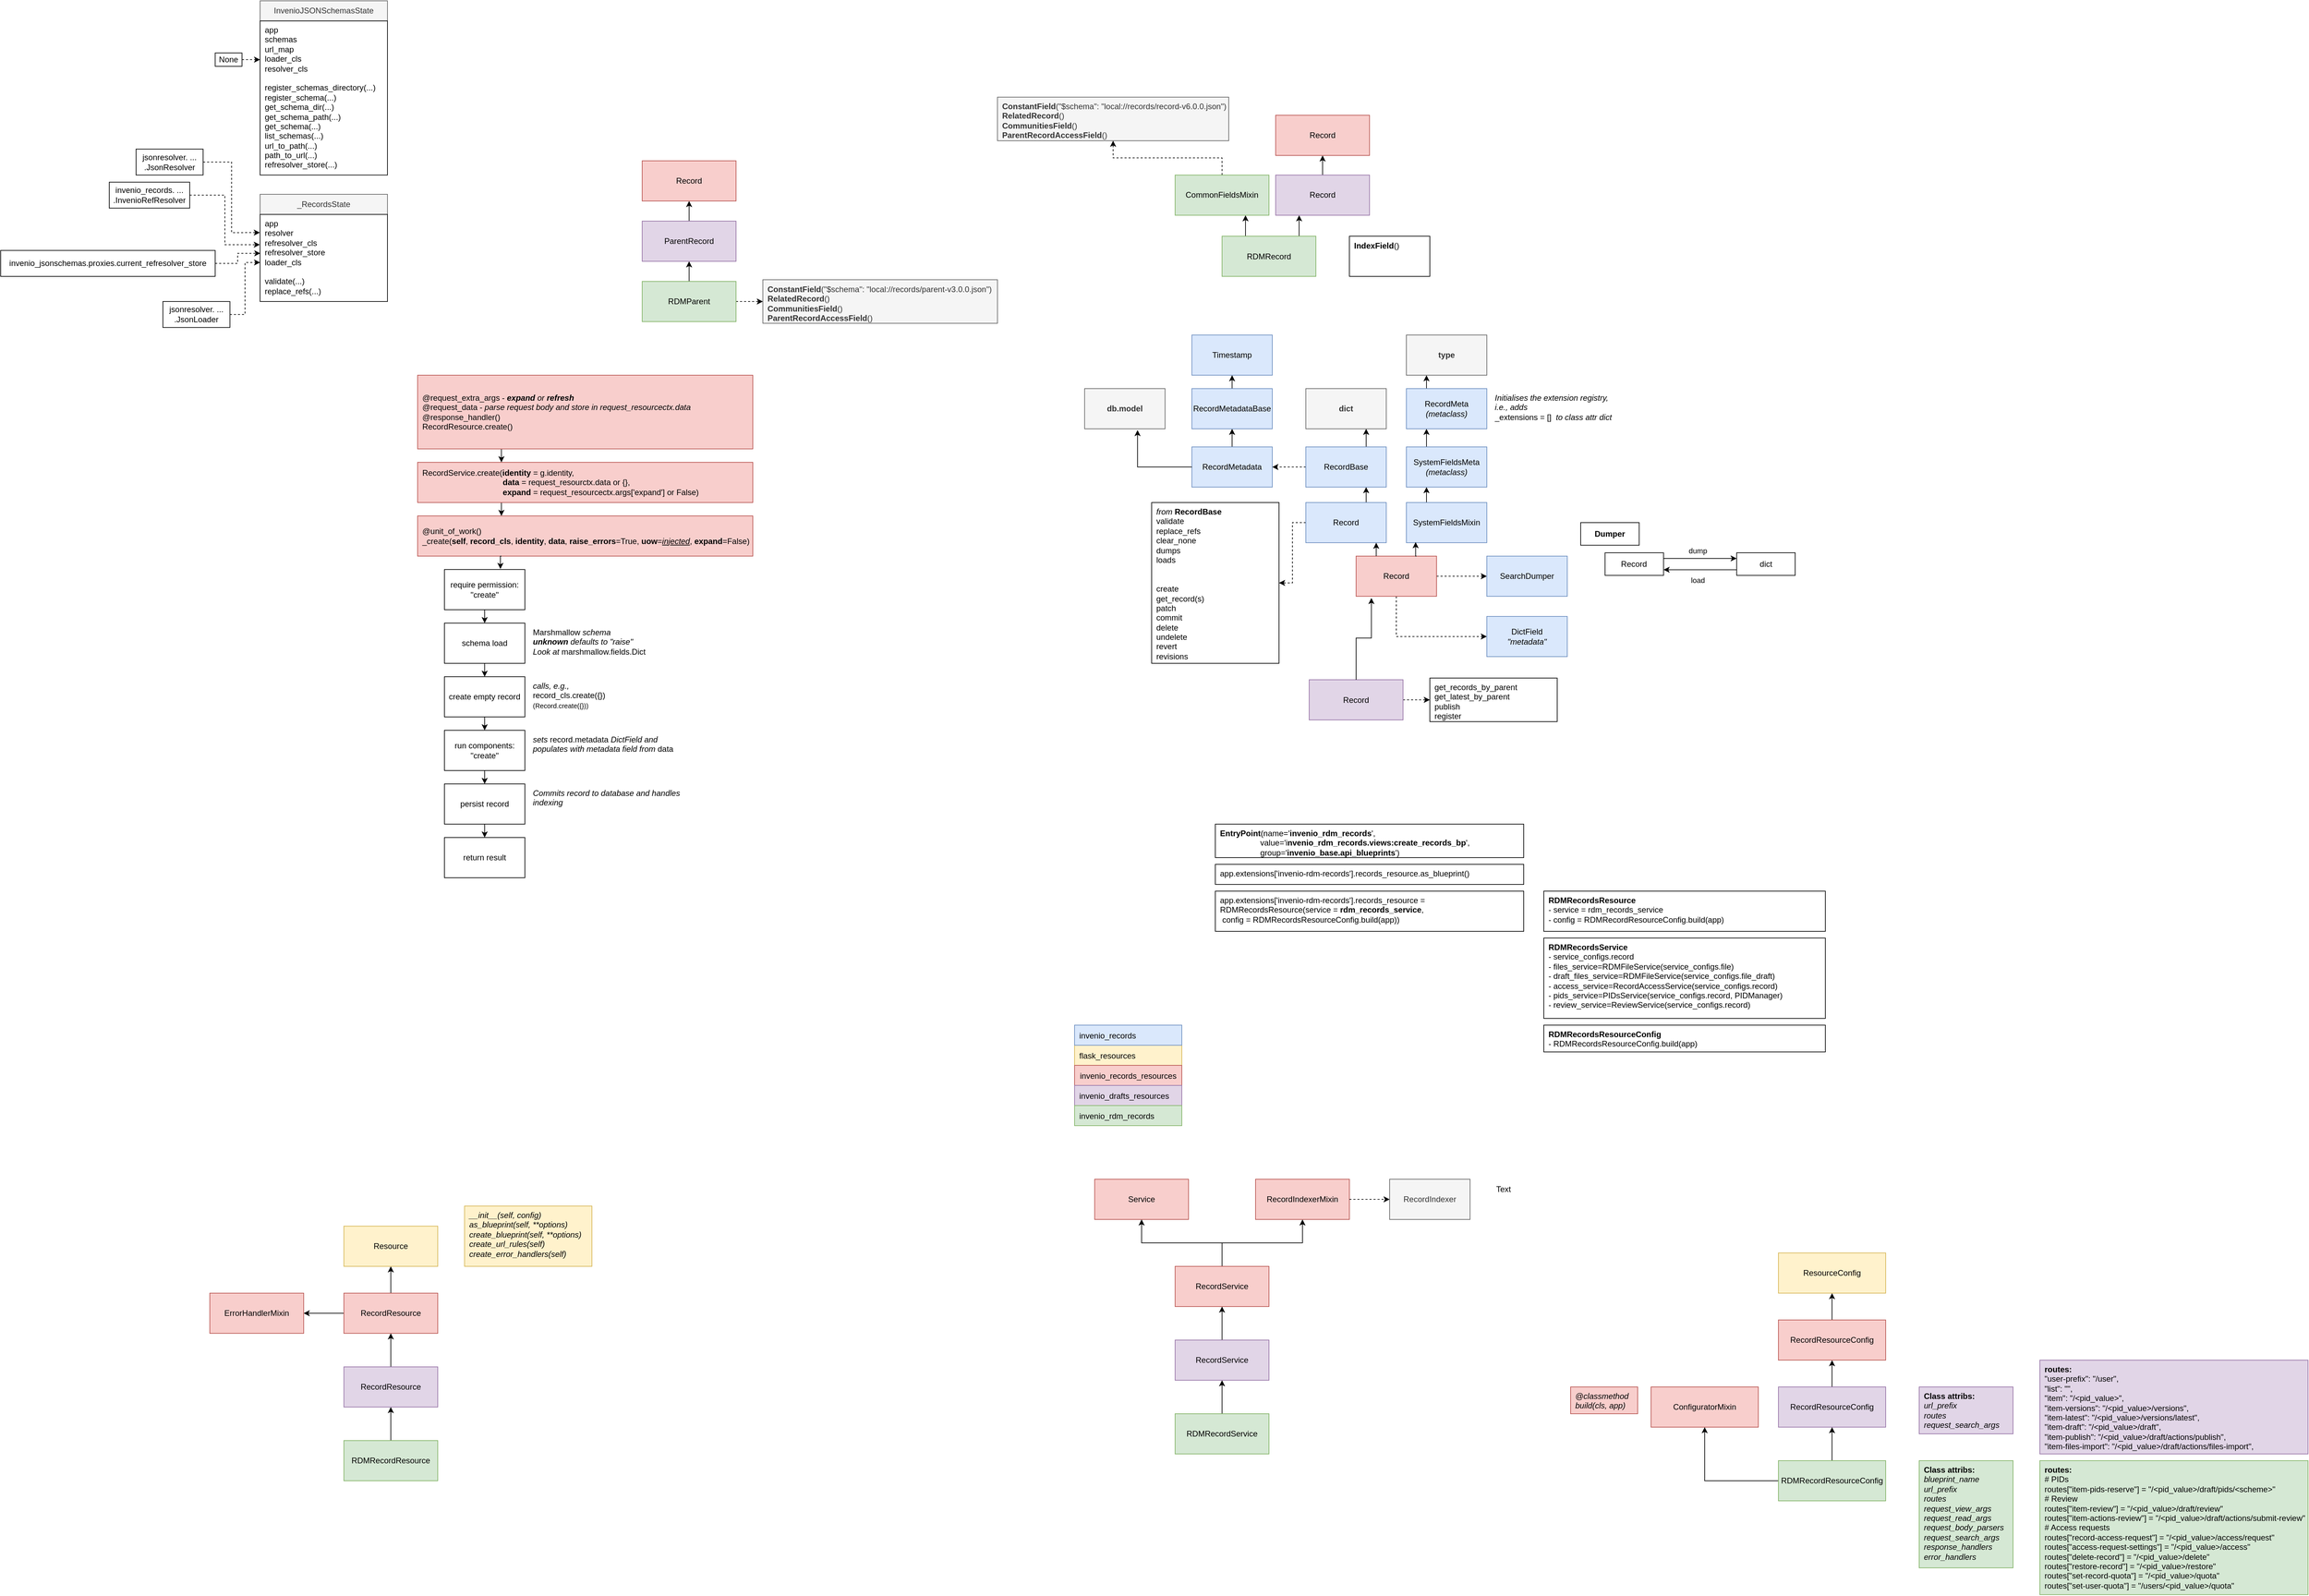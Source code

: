 <mxfile version="24.0.4" type="device">
  <diagram name="Page-1" id="ruBsqCXj2iFuVB-HsSPo">
    <mxGraphModel dx="2786" dy="1927" grid="1" gridSize="10" guides="1" tooltips="1" connect="1" arrows="1" fold="1" page="1" pageScale="1" pageWidth="1169" pageHeight="827" math="0" shadow="0">
      <root>
        <mxCell id="0" />
        <mxCell id="1" parent="0" />
        <mxCell id="KrSalvGbhymoyEG3qO1q-16" value="&lt;b&gt;EntryPoint&lt;/b&gt;(name=&#39;&lt;b&gt;invenio_rdm_records&lt;/b&gt;&#39;,&lt;div&gt;&amp;nbsp; &amp;nbsp; &amp;nbsp; &amp;nbsp; &amp;nbsp; &amp;nbsp; &amp;nbsp; &amp;nbsp; &amp;nbsp; value=&#39;i&lt;b&gt;nvenio_rdm_records.views:create_records_bp&lt;/b&gt;&#39;,&lt;/div&gt;&lt;div&gt;&amp;nbsp; &amp;nbsp; &amp;nbsp; &amp;nbsp; &amp;nbsp; &amp;nbsp; &amp;nbsp; &amp;nbsp; &amp;nbsp; group=&#39;&lt;b&gt;invenio_base.api_blueprints&lt;/b&gt;&#39;)&lt;/div&gt;" style="text;whiteSpace=wrap;html=1;strokeColor=default;spacingLeft=5;verticalAlign=top;" parent="1" vertex="1">
          <mxGeometry x="470" y="-260" width="460" height="50" as="geometry" />
        </mxCell>
        <mxCell id="KrSalvGbhymoyEG3qO1q-23" value="app.extensions[&#39;invenio-rdm-records&#39;].records_resource.as_blueprint()" style="rounded=0;whiteSpace=wrap;html=1;align=left;verticalAlign=top;spacingLeft=5;" parent="1" vertex="1">
          <mxGeometry x="470" y="-200" width="460" height="30" as="geometry" />
        </mxCell>
        <mxCell id="KrSalvGbhymoyEG3qO1q-24" value="app.extensions[&#39;invenio-rdm-records&#39;].records_resource =&lt;div&gt;RDMRecordsResource(service = &lt;b&gt;rdm_records_service&lt;/b&gt;,&lt;/div&gt;&lt;div&gt;&amp;nbsp;config =&amp;nbsp;&lt;span style=&quot;background-color: initial;&quot;&gt;RDMRecordsResourceConfig.build(app)&lt;/span&gt;&lt;span style=&quot;background-color: initial;&quot;&gt;)&lt;/span&gt;&lt;/div&gt;" style="rounded=0;whiteSpace=wrap;html=1;align=left;spacingLeft=5;verticalAlign=top;" parent="1" vertex="1">
          <mxGeometry x="470" y="-160" width="460" height="60" as="geometry" />
        </mxCell>
        <mxCell id="KrSalvGbhymoyEG3qO1q-42" value="" style="group" parent="1" vertex="1" connectable="0">
          <mxGeometry x="290" y="270" width="380" height="410" as="geometry" />
        </mxCell>
        <mxCell id="KrSalvGbhymoyEG3qO1q-32" style="edgeStyle=orthogonalEdgeStyle;rounded=0;orthogonalLoop=1;jettySize=auto;html=1;exitX=0.5;exitY=0;exitDx=0;exitDy=0;" parent="KrSalvGbhymoyEG3qO1q-42" source="KrSalvGbhymoyEG3qO1q-39" target="KrSalvGbhymoyEG3qO1q-38" edge="1">
          <mxGeometry relative="1" as="geometry" />
        </mxCell>
        <mxCell id="KrSalvGbhymoyEG3qO1q-33" style="edgeStyle=orthogonalEdgeStyle;rounded=0;orthogonalLoop=1;jettySize=auto;html=1;exitX=0.5;exitY=0;exitDx=0;exitDy=0;entryX=0.5;entryY=1;entryDx=0;entryDy=0;" parent="KrSalvGbhymoyEG3qO1q-42" source="KrSalvGbhymoyEG3qO1q-38" target="KrSalvGbhymoyEG3qO1q-37" edge="1">
          <mxGeometry relative="1" as="geometry" />
        </mxCell>
        <mxCell id="KrSalvGbhymoyEG3qO1q-35" value="Service" style="rounded=0;whiteSpace=wrap;html=1;fillColor=#f8cecc;strokeColor=#b85450;" parent="KrSalvGbhymoyEG3qO1q-42" vertex="1">
          <mxGeometry width="140" height="60" as="geometry" />
        </mxCell>
        <mxCell id="KrSalvGbhymoyEG3qO1q-40" style="edgeStyle=orthogonalEdgeStyle;rounded=0;orthogonalLoop=1;jettySize=auto;html=1;exitX=0.5;exitY=0;exitDx=0;exitDy=0;" parent="KrSalvGbhymoyEG3qO1q-42" source="KrSalvGbhymoyEG3qO1q-37" target="KrSalvGbhymoyEG3qO1q-35" edge="1">
          <mxGeometry relative="1" as="geometry" />
        </mxCell>
        <mxCell id="KrSalvGbhymoyEG3qO1q-41" style="edgeStyle=orthogonalEdgeStyle;rounded=0;orthogonalLoop=1;jettySize=auto;html=1;exitX=0.5;exitY=0;exitDx=0;exitDy=0;entryX=0.5;entryY=1;entryDx=0;entryDy=0;" parent="KrSalvGbhymoyEG3qO1q-42" source="KrSalvGbhymoyEG3qO1q-37" target="KrSalvGbhymoyEG3qO1q-31" edge="1">
          <mxGeometry relative="1" as="geometry" />
        </mxCell>
        <mxCell id="KrSalvGbhymoyEG3qO1q-37" value="RecordService" style="rounded=0;whiteSpace=wrap;html=1;fillColor=#f8cecc;strokeColor=#b85450;" parent="KrSalvGbhymoyEG3qO1q-42" vertex="1">
          <mxGeometry x="120" y="130" width="140" height="60" as="geometry" />
        </mxCell>
        <mxCell id="KrSalvGbhymoyEG3qO1q-38" value="RecordService" style="rounded=0;whiteSpace=wrap;html=1;fillColor=#e1d5e7;strokeColor=#9673a6;" parent="KrSalvGbhymoyEG3qO1q-42" vertex="1">
          <mxGeometry x="120" y="240" width="140" height="60" as="geometry" />
        </mxCell>
        <mxCell id="KrSalvGbhymoyEG3qO1q-39" value="RDMRecordService" style="rounded=0;whiteSpace=wrap;html=1;fillColor=#d5e8d4;strokeColor=#82b366;" parent="KrSalvGbhymoyEG3qO1q-42" vertex="1">
          <mxGeometry x="120" y="350" width="140" height="60" as="geometry" />
        </mxCell>
        <mxCell id="KrSalvGbhymoyEG3qO1q-31" value="RecordIndexerMixin" style="rounded=0;whiteSpace=wrap;html=1;fillColor=#f8cecc;strokeColor=#b85450;" parent="KrSalvGbhymoyEG3qO1q-42" vertex="1">
          <mxGeometry x="240" width="140" height="60" as="geometry" />
        </mxCell>
        <mxCell id="KrSalvGbhymoyEG3qO1q-43" value="&lt;b&gt;RDMRecordsService&lt;/b&gt;&lt;div&gt;&lt;div&gt;- service_configs.record&lt;/div&gt;&lt;div&gt;- files_service=RDMFileService(service_configs.file)&lt;/div&gt;&lt;div&gt;- draft_files_service=RDMFileService(service_configs.file_draft)&lt;/div&gt;&lt;div&gt;- access_service=RecordAccessService(service_configs.record)&lt;/div&gt;&lt;div&gt;- pids_service=PIDsService(service_configs.record, PIDManager)&lt;/div&gt;&lt;div&gt;- review_service=ReviewService(service_configs.record)&lt;/div&gt;&lt;/div&gt;" style="rounded=0;whiteSpace=wrap;html=1;align=left;spacingLeft=5;verticalAlign=top;" parent="1" vertex="1">
          <mxGeometry x="960" y="-90" width="420" height="120" as="geometry" />
        </mxCell>
        <mxCell id="KrSalvGbhymoyEG3qO1q-44" value="&lt;b&gt;RDMRecordsResource&lt;/b&gt;&lt;div&gt;&lt;div&gt;- service = rdm_records_service&lt;/div&gt;&lt;div&gt;- config =&amp;nbsp;RDMRecordResourceConfig.build(app)&lt;/div&gt;&lt;/div&gt;" style="rounded=0;whiteSpace=wrap;html=1;align=left;spacingLeft=5;verticalAlign=top;" parent="1" vertex="1">
          <mxGeometry x="960" y="-160" width="420" height="60" as="geometry" />
        </mxCell>
        <mxCell id="-jBN-93sKmxwoAs5CXMG-1" value="" style="group" parent="1" vertex="1" connectable="0">
          <mxGeometry x="-1030" y="340" width="340" height="380" as="geometry" />
        </mxCell>
        <mxCell id="KrSalvGbhymoyEG3qO1q-18" style="edgeStyle=orthogonalEdgeStyle;rounded=0;orthogonalLoop=1;jettySize=auto;html=1;exitX=0.5;exitY=0;exitDx=0;exitDy=0;" parent="-jBN-93sKmxwoAs5CXMG-1" source="KrSalvGbhymoyEG3qO1q-1" target="KrSalvGbhymoyEG3qO1q-3" edge="1">
          <mxGeometry relative="1" as="geometry" />
        </mxCell>
        <mxCell id="KrSalvGbhymoyEG3qO1q-19" style="edgeStyle=orthogonalEdgeStyle;rounded=0;orthogonalLoop=1;jettySize=auto;html=1;exitX=0.5;exitY=0;exitDx=0;exitDy=0;entryX=0.5;entryY=1;entryDx=0;entryDy=0;" parent="-jBN-93sKmxwoAs5CXMG-1" source="KrSalvGbhymoyEG3qO1q-3" target="KrSalvGbhymoyEG3qO1q-5" edge="1">
          <mxGeometry relative="1" as="geometry" />
        </mxCell>
        <mxCell id="KrSalvGbhymoyEG3qO1q-21" style="edgeStyle=orthogonalEdgeStyle;rounded=0;orthogonalLoop=1;jettySize=auto;html=1;exitX=0.5;exitY=0;exitDx=0;exitDy=0;entryX=0.5;entryY=1;entryDx=0;entryDy=0;" parent="-jBN-93sKmxwoAs5CXMG-1" source="KrSalvGbhymoyEG3qO1q-5" target="KrSalvGbhymoyEG3qO1q-7" edge="1">
          <mxGeometry relative="1" as="geometry" />
        </mxCell>
        <mxCell id="KrSalvGbhymoyEG3qO1q-7" value="Resource" style="rounded=0;whiteSpace=wrap;html=1;fillColor=#fff2cc;strokeColor=#d6b656;" parent="-jBN-93sKmxwoAs5CXMG-1" vertex="1">
          <mxGeometry x="200" width="140" height="60" as="geometry" />
        </mxCell>
        <mxCell id="KrSalvGbhymoyEG3qO1q-30" style="edgeStyle=orthogonalEdgeStyle;rounded=0;orthogonalLoop=1;jettySize=auto;html=1;exitX=0;exitY=0.5;exitDx=0;exitDy=0;entryX=1;entryY=0.5;entryDx=0;entryDy=0;" parent="-jBN-93sKmxwoAs5CXMG-1" source="KrSalvGbhymoyEG3qO1q-5" target="KrSalvGbhymoyEG3qO1q-8" edge="1">
          <mxGeometry relative="1" as="geometry" />
        </mxCell>
        <mxCell id="KrSalvGbhymoyEG3qO1q-5" value="RecordResource" style="rounded=0;whiteSpace=wrap;html=1;fillColor=#f8cecc;strokeColor=#b85450;" parent="-jBN-93sKmxwoAs5CXMG-1" vertex="1">
          <mxGeometry x="200" y="100" width="140" height="60" as="geometry" />
        </mxCell>
        <mxCell id="KrSalvGbhymoyEG3qO1q-3" value="RecordResource" style="rounded=0;whiteSpace=wrap;html=1;fillColor=#e1d5e7;strokeColor=#9673a6;" parent="-jBN-93sKmxwoAs5CXMG-1" vertex="1">
          <mxGeometry x="200" y="210" width="140" height="60" as="geometry" />
        </mxCell>
        <mxCell id="KrSalvGbhymoyEG3qO1q-1" value="RDMRecordResource" style="rounded=0;whiteSpace=wrap;html=1;fillColor=#d5e8d4;strokeColor=#82b366;" parent="-jBN-93sKmxwoAs5CXMG-1" vertex="1">
          <mxGeometry x="200" y="320" width="140" height="60" as="geometry" />
        </mxCell>
        <mxCell id="KrSalvGbhymoyEG3qO1q-8" value="ErrorHandlerMixin" style="rounded=0;whiteSpace=wrap;html=1;fillColor=#f8cecc;strokeColor=#b85450;" parent="-jBN-93sKmxwoAs5CXMG-1" vertex="1">
          <mxGeometry y="100" width="140" height="60" as="geometry" />
        </mxCell>
        <mxCell id="-jBN-93sKmxwoAs5CXMG-3" value="&lt;div&gt;__init__(self, config)&lt;/div&gt;as_blueprint(self, **options)&lt;div&gt;create_blueprint(self, **options)&lt;/div&gt;&lt;div&gt;create_url_rules(self)&lt;/div&gt;&lt;div&gt;create_error_handlers(self)&lt;/div&gt;&lt;div&gt;&lt;br&gt;&lt;/div&gt;" style="rounded=0;whiteSpace=wrap;html=1;align=left;verticalAlign=top;spacingLeft=5;fillColor=#fff2cc;strokeColor=#d6b656;fontStyle=2" parent="1" vertex="1">
          <mxGeometry x="-650" y="310" width="190" height="90" as="geometry" />
        </mxCell>
        <mxCell id="-jBN-93sKmxwoAs5CXMG-4" value="&lt;b&gt;RDMRecordsResourceConfig&lt;/b&gt;&lt;div&gt;-&amp;nbsp;&lt;span style=&quot;background-color: initial;&quot;&gt;RDMRecordsResourceConfig.build(app)&lt;/span&gt;&lt;/div&gt;" style="rounded=0;whiteSpace=wrap;html=1;align=left;spacingLeft=5;verticalAlign=top;" parent="1" vertex="1">
          <mxGeometry x="960" y="40" width="420" height="40" as="geometry" />
        </mxCell>
        <mxCell id="-jBN-93sKmxwoAs5CXMG-8" value="" style="group" parent="1" vertex="1" connectable="0">
          <mxGeometry x="990" y="384" width="480" height="366" as="geometry" />
        </mxCell>
        <mxCell id="KrSalvGbhymoyEG3qO1q-46" style="edgeStyle=orthogonalEdgeStyle;rounded=0;orthogonalLoop=1;jettySize=auto;html=1;exitX=0.5;exitY=0;exitDx=0;exitDy=0;" parent="-jBN-93sKmxwoAs5CXMG-8" source="KrSalvGbhymoyEG3qO1q-53" target="KrSalvGbhymoyEG3qO1q-52" edge="1">
          <mxGeometry relative="1" as="geometry" />
        </mxCell>
        <mxCell id="KrSalvGbhymoyEG3qO1q-47" style="edgeStyle=orthogonalEdgeStyle;rounded=0;orthogonalLoop=1;jettySize=auto;html=1;exitX=0.5;exitY=0;exitDx=0;exitDy=0;entryX=0.5;entryY=1;entryDx=0;entryDy=0;" parent="-jBN-93sKmxwoAs5CXMG-8" source="KrSalvGbhymoyEG3qO1q-52" target="KrSalvGbhymoyEG3qO1q-51" edge="1">
          <mxGeometry relative="1" as="geometry" />
        </mxCell>
        <mxCell id="KrSalvGbhymoyEG3qO1q-50" style="edgeStyle=orthogonalEdgeStyle;rounded=0;orthogonalLoop=1;jettySize=auto;html=1;exitX=0.5;exitY=0;exitDx=0;exitDy=0;entryX=0.5;entryY=1;entryDx=0;entryDy=0;" parent="-jBN-93sKmxwoAs5CXMG-8" source="KrSalvGbhymoyEG3qO1q-51" target="KrSalvGbhymoyEG3qO1q-54" edge="1">
          <mxGeometry relative="1" as="geometry" />
        </mxCell>
        <mxCell id="KrSalvGbhymoyEG3qO1q-51" value="RecordResourceConfig" style="rounded=0;whiteSpace=wrap;html=1;fillColor=#f8cecc;strokeColor=#b85450;container=0;" parent="-jBN-93sKmxwoAs5CXMG-8" vertex="1">
          <mxGeometry x="320" y="96" width="160" height="60" as="geometry" />
        </mxCell>
        <mxCell id="KrSalvGbhymoyEG3qO1q-52" value="RecordResourceConfig" style="rounded=0;whiteSpace=wrap;html=1;fillColor=#e1d5e7;strokeColor=#9673a6;container=0;" parent="-jBN-93sKmxwoAs5CXMG-8" vertex="1">
          <mxGeometry x="320" y="196" width="160" height="60" as="geometry" />
        </mxCell>
        <mxCell id="-jBN-93sKmxwoAs5CXMG-6" style="edgeStyle=orthogonalEdgeStyle;rounded=0;orthogonalLoop=1;jettySize=auto;html=1;exitX=0;exitY=0.5;exitDx=0;exitDy=0;entryX=0.5;entryY=1;entryDx=0;entryDy=0;" parent="-jBN-93sKmxwoAs5CXMG-8" source="KrSalvGbhymoyEG3qO1q-53" target="-jBN-93sKmxwoAs5CXMG-5" edge="1">
          <mxGeometry relative="1" as="geometry" />
        </mxCell>
        <mxCell id="KrSalvGbhymoyEG3qO1q-53" value="RDMRecordResourceConfig" style="rounded=0;whiteSpace=wrap;html=1;fillColor=#d5e8d4;strokeColor=#82b366;container=0;" parent="-jBN-93sKmxwoAs5CXMG-8" vertex="1">
          <mxGeometry x="320" y="306" width="160" height="60" as="geometry" />
        </mxCell>
        <mxCell id="KrSalvGbhymoyEG3qO1q-54" value="ResourceConfig" style="rounded=0;whiteSpace=wrap;html=1;fillColor=#fff2cc;strokeColor=#d6b656;container=0;" parent="-jBN-93sKmxwoAs5CXMG-8" vertex="1">
          <mxGeometry x="320" y="-4" width="160" height="60" as="geometry" />
        </mxCell>
        <mxCell id="-jBN-93sKmxwoAs5CXMG-5" value="ConfiguratorMixin" style="rounded=0;whiteSpace=wrap;html=1;fillColor=#f8cecc;strokeColor=#b85450;container=0;" parent="-jBN-93sKmxwoAs5CXMG-8" vertex="1">
          <mxGeometry x="130" y="196" width="160" height="60" as="geometry" />
        </mxCell>
        <mxCell id="-jBN-93sKmxwoAs5CXMG-7" value="&lt;i&gt;@classmethod&lt;/i&gt;&lt;div&gt;&lt;i&gt;build(cls, app)&lt;/i&gt;&lt;/div&gt;" style="rounded=0;whiteSpace=wrap;html=1;align=left;verticalAlign=top;spacingLeft=5;fillColor=#f8cecc;strokeColor=#b85450;" parent="-jBN-93sKmxwoAs5CXMG-8" vertex="1">
          <mxGeometry x="10" y="196" width="100" height="40" as="geometry" />
        </mxCell>
        <mxCell id="-jBN-93sKmxwoAs5CXMG-9" value="&lt;div&gt;&lt;b&gt;Class attribs:&lt;/b&gt;&lt;/div&gt;&lt;i&gt;blueprint_name&lt;/i&gt;&lt;div&gt;&lt;i&gt;url_prefix&lt;/i&gt;&lt;/div&gt;&lt;div&gt;&lt;i&gt;routes&lt;/i&gt;&lt;/div&gt;&lt;div&gt;&lt;i&gt;request_view_args&lt;/i&gt;&lt;/div&gt;&lt;div&gt;&lt;i&gt;request_read_args&lt;/i&gt;&lt;/div&gt;&lt;div&gt;&lt;i&gt;request_body_parsers&lt;/i&gt;&lt;/div&gt;&lt;div&gt;&lt;i&gt;request_search_args&lt;/i&gt;&lt;/div&gt;&lt;div&gt;&lt;i&gt;response_handlers&lt;/i&gt;&lt;/div&gt;&lt;div&gt;&lt;i&gt;error_handlers&lt;/i&gt;&lt;/div&gt;&lt;div&gt;&lt;br&gt;&lt;/div&gt;" style="rounded=0;whiteSpace=wrap;html=1;spacingLeft=5;align=left;verticalAlign=top;fillColor=#d5e8d4;strokeColor=#82b366;" parent="1" vertex="1">
          <mxGeometry x="1520" y="690" width="140" height="160" as="geometry" />
        </mxCell>
        <mxCell id="-jBN-93sKmxwoAs5CXMG-11" value="Class attribs:&lt;div&gt;&lt;span style=&quot;font-weight: normal;&quot;&gt;&lt;i&gt;url_prefix&lt;/i&gt;&lt;/span&gt;&lt;/div&gt;&lt;div&gt;&lt;span style=&quot;font-weight: normal;&quot;&gt;&lt;i&gt;routes&lt;/i&gt;&lt;/span&gt;&lt;/div&gt;&lt;div&gt;&lt;span style=&quot;font-weight: normal;&quot;&gt;&lt;i&gt;request_search_args&lt;/i&gt;&lt;/span&gt;&lt;/div&gt;&lt;div&gt;&lt;span style=&quot;font-weight: normal;&quot;&gt;&lt;i&gt;&lt;br&gt;&lt;/i&gt;&lt;/span&gt;&lt;/div&gt;" style="rounded=0;whiteSpace=wrap;html=1;fillColor=#e1d5e7;strokeColor=#9673a6;fontStyle=1;align=left;verticalAlign=top;spacingLeft=5;" parent="1" vertex="1">
          <mxGeometry x="1520" y="580" width="140" height="70" as="geometry" />
        </mxCell>
        <mxCell id="-jBN-93sKmxwoAs5CXMG-17" value="&lt;b&gt;routes:&lt;/b&gt;&lt;div&gt;&lt;div style=&quot;&quot;&gt;# PIDs&lt;/div&gt;&lt;div style=&quot;&quot;&gt;routes[&quot;item-pids-reserve&quot;] = &quot;/&amp;lt;pid_value&amp;gt;/draft/pids/&amp;lt;scheme&amp;gt;&quot;&lt;/div&gt;&lt;div style=&quot;&quot;&gt;# Review&lt;/div&gt;&lt;div style=&quot;&quot;&gt;routes[&quot;item-review&quot;] = &quot;/&amp;lt;pid_value&amp;gt;/draft/review&quot;&lt;/div&gt;&lt;div style=&quot;&quot;&gt;routes[&quot;item-actions-review&quot;] = &quot;/&amp;lt;pid_value&amp;gt;/draft/actions/submit-review&quot;&lt;/div&gt;&lt;div style=&quot;&quot;&gt;# Access requests&lt;/div&gt;&lt;div style=&quot;&quot;&gt;routes[&quot;record-access-request&quot;] = &quot;/&amp;lt;pid_value&amp;gt;/access/request&quot;&lt;/div&gt;&lt;div style=&quot;&quot;&gt;routes[&quot;access-request-settings&quot;] = &quot;/&amp;lt;pid_value&amp;gt;/access&quot;&lt;/div&gt;&lt;div style=&quot;&quot;&gt;routes[&quot;delete-record&quot;] = &quot;/&amp;lt;pid_value&amp;gt;/delete&quot;&lt;/div&gt;&lt;div style=&quot;&quot;&gt;routes[&quot;restore-record&quot;] = &quot;/&amp;lt;pid_value&amp;gt;/restore&quot;&lt;/div&gt;&lt;div style=&quot;&quot;&gt;routes[&quot;set-record-quota&quot;] = &quot;/&amp;lt;pid_value&amp;gt;/quota&quot;&lt;/div&gt;&lt;div style=&quot;&quot;&gt;routes[&quot;set-user-quota&quot;] = &quot;/users/&amp;lt;pid_value&amp;gt;/quota&quot;&lt;/div&gt;&lt;/div&gt;" style="rounded=0;whiteSpace=wrap;html=1;spacingLeft=5;align=left;verticalAlign=top;fillColor=#d5e8d4;strokeColor=#82b366;" parent="1" vertex="1">
          <mxGeometry x="1700" y="690" width="400" height="200" as="geometry" />
        </mxCell>
        <mxCell id="-jBN-93sKmxwoAs5CXMG-18" value="&lt;b&gt;routes:&lt;/b&gt;&lt;div&gt;&lt;div style=&quot;&quot;&gt;&lt;div&gt;&quot;user-prefix&quot;: &quot;/user&quot;,&lt;/div&gt;&lt;div&gt;&quot;list&quot;: &quot;&quot;,&lt;/div&gt;&lt;div&gt;&quot;item&quot;: &quot;/&amp;lt;pid_value&amp;gt;&quot;,&lt;/div&gt;&lt;div&gt;&quot;item-versions&quot;: &quot;/&amp;lt;pid_value&amp;gt;/versions&quot;,&lt;/div&gt;&lt;div&gt;&quot;item-latest&quot;: &quot;/&amp;lt;pid_value&amp;gt;/versions/latest&quot;,&lt;/div&gt;&lt;div&gt;&quot;item-draft&quot;: &quot;/&amp;lt;pid_value&amp;gt;/draft&quot;,&lt;/div&gt;&lt;div&gt;&quot;item-publish&quot;: &quot;/&amp;lt;pid_value&amp;gt;/draft/actions/publish&quot;,&lt;/div&gt;&lt;div&gt;&quot;item-files-import&quot;: &quot;/&amp;lt;pid_value&amp;gt;/draft/actions/files-import&quot;,&lt;/div&gt;&lt;/div&gt;&lt;/div&gt;" style="rounded=0;whiteSpace=wrap;html=1;spacingLeft=5;align=left;verticalAlign=top;fillColor=#e1d5e7;strokeColor=#9673a6;" parent="1" vertex="1">
          <mxGeometry x="1700" y="540" width="400" height="140" as="geometry" />
        </mxCell>
        <mxCell id="a9jqt1UH-s4TnoD5bsMO-1" value="&lt;div&gt;@unit_of_work()&lt;/div&gt;_create(&lt;b&gt;self&lt;/b&gt;, &lt;b&gt;record_cls&lt;/b&gt;, &lt;b&gt;identity&lt;/b&gt;, &lt;b&gt;data&lt;/b&gt;, &lt;b&gt;raise_errors&lt;/b&gt;=True, &lt;b&gt;uow&lt;/b&gt;=&lt;i&gt;&lt;u&gt;injected&lt;/u&gt;&lt;/i&gt;, &lt;b&gt;expand&lt;/b&gt;=False)" style="rounded=0;whiteSpace=wrap;html=1;align=left;spacingLeft=5;fillColor=#f8cecc;strokeColor=#b85450;" parent="1" vertex="1">
          <mxGeometry x="-720" y="-720" width="500" height="60" as="geometry" />
        </mxCell>
        <mxCell id="a9jqt1UH-s4TnoD5bsMO-8" style="edgeStyle=orthogonalEdgeStyle;rounded=0;orthogonalLoop=1;jettySize=auto;html=1;exitX=0.5;exitY=1;exitDx=0;exitDy=0;entryX=0.5;entryY=0;entryDx=0;entryDy=0;" parent="1" source="a9jqt1UH-s4TnoD5bsMO-2" target="a9jqt1UH-s4TnoD5bsMO-3" edge="1">
          <mxGeometry relative="1" as="geometry" />
        </mxCell>
        <mxCell id="a9jqt1UH-s4TnoD5bsMO-2" value="require permission:&lt;div&gt;&quot;create&quot;&lt;/div&gt;" style="rounded=0;whiteSpace=wrap;html=1;" parent="1" vertex="1">
          <mxGeometry x="-680" y="-640" width="120" height="60" as="geometry" />
        </mxCell>
        <mxCell id="a9jqt1UH-s4TnoD5bsMO-9" style="edgeStyle=orthogonalEdgeStyle;rounded=0;orthogonalLoop=1;jettySize=auto;html=1;exitX=0.5;exitY=1;exitDx=0;exitDy=0;entryX=0.5;entryY=0;entryDx=0;entryDy=0;" parent="1" source="a9jqt1UH-s4TnoD5bsMO-3" target="a9jqt1UH-s4TnoD5bsMO-4" edge="1">
          <mxGeometry relative="1" as="geometry" />
        </mxCell>
        <mxCell id="a9jqt1UH-s4TnoD5bsMO-3" value="schema load" style="rounded=0;whiteSpace=wrap;html=1;" parent="1" vertex="1">
          <mxGeometry x="-680" y="-560" width="120" height="60" as="geometry" />
        </mxCell>
        <mxCell id="a9jqt1UH-s4TnoD5bsMO-10" style="edgeStyle=orthogonalEdgeStyle;rounded=0;orthogonalLoop=1;jettySize=auto;html=1;exitX=0.5;exitY=1;exitDx=0;exitDy=0;entryX=0.5;entryY=0;entryDx=0;entryDy=0;" parent="1" source="a9jqt1UH-s4TnoD5bsMO-4" target="a9jqt1UH-s4TnoD5bsMO-5" edge="1">
          <mxGeometry relative="1" as="geometry" />
        </mxCell>
        <mxCell id="a9jqt1UH-s4TnoD5bsMO-4" value="create empty record" style="rounded=0;whiteSpace=wrap;html=1;" parent="1" vertex="1">
          <mxGeometry x="-680" y="-480" width="120" height="60" as="geometry" />
        </mxCell>
        <mxCell id="a9jqt1UH-s4TnoD5bsMO-11" style="edgeStyle=orthogonalEdgeStyle;rounded=0;orthogonalLoop=1;jettySize=auto;html=1;exitX=0.5;exitY=1;exitDx=0;exitDy=0;entryX=0.5;entryY=0;entryDx=0;entryDy=0;" parent="1" source="a9jqt1UH-s4TnoD5bsMO-5" target="a9jqt1UH-s4TnoD5bsMO-6" edge="1">
          <mxGeometry relative="1" as="geometry" />
        </mxCell>
        <mxCell id="a9jqt1UH-s4TnoD5bsMO-5" value="run components:&lt;div&gt;&quot;create&quot;&lt;/div&gt;" style="rounded=0;whiteSpace=wrap;html=1;" parent="1" vertex="1">
          <mxGeometry x="-680" y="-400" width="120" height="60" as="geometry" />
        </mxCell>
        <mxCell id="a9jqt1UH-s4TnoD5bsMO-12" style="edgeStyle=orthogonalEdgeStyle;rounded=0;orthogonalLoop=1;jettySize=auto;html=1;exitX=0.5;exitY=1;exitDx=0;exitDy=0;entryX=0.5;entryY=0;entryDx=0;entryDy=0;" parent="1" source="a9jqt1UH-s4TnoD5bsMO-6" target="a9jqt1UH-s4TnoD5bsMO-7" edge="1">
          <mxGeometry relative="1" as="geometry" />
        </mxCell>
        <mxCell id="a9jqt1UH-s4TnoD5bsMO-6" value="persist record" style="rounded=0;whiteSpace=wrap;html=1;" parent="1" vertex="1">
          <mxGeometry x="-680" y="-320" width="120" height="60" as="geometry" />
        </mxCell>
        <mxCell id="a9jqt1UH-s4TnoD5bsMO-7" value="return result" style="rounded=0;whiteSpace=wrap;html=1;" parent="1" vertex="1">
          <mxGeometry x="-680" y="-240" width="120" height="60" as="geometry" />
        </mxCell>
        <mxCell id="a9jqt1UH-s4TnoD5bsMO-16" value="" style="group" parent="1" vertex="1" connectable="0">
          <mxGeometry x="260" y="40" width="160" height="150" as="geometry" />
        </mxCell>
        <mxCell id="KrSalvGbhymoyEG3qO1q-14" value="flask_resources" style="group;fillColor=#fff2cc;strokeColor=#d6b656;container=0;verticalAlign=middle;align=left;spacingLeft=5;" parent="a9jqt1UH-s4TnoD5bsMO-16" vertex="1" connectable="0">
          <mxGeometry y="30" width="160" height="30" as="geometry" />
        </mxCell>
        <mxCell id="KrSalvGbhymoyEG3qO1q-26" value="invenio_records_resources" style="group;fillColor=#f8cecc;strokeColor=#b85450;container=0;verticalAlign=middle;align=left;spacingLeft=6;" parent="a9jqt1UH-s4TnoD5bsMO-16" vertex="1" connectable="0">
          <mxGeometry y="60" width="160" height="30" as="geometry" />
        </mxCell>
        <mxCell id="KrSalvGbhymoyEG3qO1q-27" value="invenio_drafts_resources" style="group;fillColor=#e1d5e7;strokeColor=#9673a6;container=0;verticalAlign=middle;align=left;spacingLeft=5;" parent="a9jqt1UH-s4TnoD5bsMO-16" vertex="1" connectable="0">
          <mxGeometry y="90" width="160" height="30" as="geometry" />
        </mxCell>
        <mxCell id="KrSalvGbhymoyEG3qO1q-28" value="invenio_rdm_records" style="group;fillColor=#d5e8d4;strokeColor=#82b366;container=0;verticalAlign=middle;align=left;spacingLeft=5;" parent="a9jqt1UH-s4TnoD5bsMO-16" vertex="1" connectable="0">
          <mxGeometry y="120" width="160" height="30" as="geometry" />
        </mxCell>
        <mxCell id="a9jqt1UH-s4TnoD5bsMO-15" value="invenio_records" style="group;fillColor=#dae8fc;strokeColor=#6c8ebf;container=0;verticalAlign=middle;align=left;spacingLeft=5;" parent="a9jqt1UH-s4TnoD5bsMO-16" vertex="1" connectable="0">
          <mxGeometry width="160" height="30" as="geometry" />
        </mxCell>
        <mxCell id="a9jqt1UH-s4TnoD5bsMO-45" value="&lt;i&gt;sets &lt;/i&gt;record.metadata &lt;i&gt;DictField and populates with metadata field from &lt;/i&gt;data" style="text;html=1;align=left;verticalAlign=top;whiteSpace=wrap;rounded=0;" parent="1" vertex="1">
          <mxGeometry x="-550" y="-400" width="230" height="50" as="geometry" />
        </mxCell>
        <mxCell id="a9jqt1UH-s4TnoD5bsMO-47" value="&lt;i&gt;calls, e.g.,&lt;/i&gt;&lt;div&gt;record_cls.create({})&lt;br&gt;&lt;div&gt;&lt;font style=&quot;font-size: 10px;&quot;&gt;(Record.create({}))&lt;/font&gt;&lt;/div&gt;&lt;/div&gt;" style="text;html=1;align=left;verticalAlign=top;whiteSpace=wrap;rounded=0;" parent="1" vertex="1">
          <mxGeometry x="-550" y="-480" width="120" height="50" as="geometry" />
        </mxCell>
        <mxCell id="8ZHFfOBYOKetvErNQKxV-10" style="edgeStyle=orthogonalEdgeStyle;rounded=0;orthogonalLoop=1;jettySize=auto;html=1;exitX=0.25;exitY=1;exitDx=0;exitDy=0;entryX=0.25;entryY=0;entryDx=0;entryDy=0;" parent="1" source="8ZHFfOBYOKetvErNQKxV-9" target="a9jqt1UH-s4TnoD5bsMO-1" edge="1">
          <mxGeometry relative="1" as="geometry" />
        </mxCell>
        <mxCell id="8ZHFfOBYOKetvErNQKxV-9" value="&lt;div&gt;&lt;span style=&quot;background-color: initial;&quot;&gt;RecordService.create(&lt;/span&gt;&lt;b style=&quot;background-color: initial;&quot;&gt;identity&amp;nbsp;&lt;/b&gt;&lt;span style=&quot;background-color: initial;&quot;&gt;= g.identity&lt;/span&gt;&lt;span style=&quot;background-color: initial;&quot;&gt;,&amp;nbsp;&lt;/span&gt;&lt;/div&gt;&lt;div&gt;&lt;b style=&quot;background-color: initial;&quot;&gt;&amp;nbsp; &amp;nbsp; &amp;nbsp; &amp;nbsp; &amp;nbsp; &amp;nbsp; &amp;nbsp; &amp;nbsp; &amp;nbsp; &amp;nbsp; &amp;nbsp; &amp;nbsp; &amp;nbsp; &amp;nbsp; &amp;nbsp; &amp;nbsp; &amp;nbsp; &amp;nbsp; data&lt;/b&gt;&lt;span style=&quot;background-color: initial;&quot;&gt;&amp;nbsp;= request_resourctx.data or {}&lt;/span&gt;&lt;span style=&quot;background-color: initial;&quot;&gt;,&lt;/span&gt;&lt;/div&gt;&lt;div&gt;&lt;span style=&quot;background-color: initial;&quot;&gt;&amp;nbsp; &amp;nbsp; &amp;nbsp; &amp;nbsp; &amp;nbsp; &amp;nbsp; &amp;nbsp; &amp;nbsp; &amp;nbsp; &amp;nbsp; &amp;nbsp; &amp;nbsp; &amp;nbsp; &amp;nbsp; &amp;nbsp; &amp;nbsp; &amp;nbsp; &amp;nbsp; &lt;/span&gt;&lt;b style=&quot;background-color: initial;&quot;&gt;expand&amp;nbsp;&lt;/b&gt;&lt;span style=&quot;background-color: initial;&quot;&gt;= request_resourcectx.args[&#39;expand&#39;] or False)&lt;/span&gt;&lt;br&gt;&lt;/div&gt;" style="rounded=0;whiteSpace=wrap;html=1;align=left;spacingLeft=5;fillColor=#f8cecc;strokeColor=#b85450;" parent="1" vertex="1">
          <mxGeometry x="-720" y="-800" width="500" height="60" as="geometry" />
        </mxCell>
        <mxCell id="8ZHFfOBYOKetvErNQKxV-13" style="edgeStyle=orthogonalEdgeStyle;rounded=0;orthogonalLoop=1;jettySize=auto;html=1;exitX=0.25;exitY=1;exitDx=0;exitDy=0;entryX=0.696;entryY=-0.014;entryDx=0;entryDy=0;entryPerimeter=0;" parent="1" source="a9jqt1UH-s4TnoD5bsMO-1" target="a9jqt1UH-s4TnoD5bsMO-2" edge="1">
          <mxGeometry relative="1" as="geometry" />
        </mxCell>
        <mxCell id="8ZHFfOBYOKetvErNQKxV-15" style="edgeStyle=orthogonalEdgeStyle;rounded=0;orthogonalLoop=1;jettySize=auto;html=1;exitX=0.25;exitY=1;exitDx=0;exitDy=0;entryX=0.25;entryY=0;entryDx=0;entryDy=0;" parent="1" source="8ZHFfOBYOKetvErNQKxV-14" target="8ZHFfOBYOKetvErNQKxV-9" edge="1">
          <mxGeometry relative="1" as="geometry" />
        </mxCell>
        <mxCell id="8ZHFfOBYOKetvErNQKxV-14" value="&lt;div&gt;&lt;div&gt;@request_extra_args - &lt;i&gt;&lt;b&gt;expand &lt;/b&gt;or&amp;nbsp;&lt;b&gt;refresh&lt;/b&gt;&lt;/i&gt;&lt;/div&gt;&lt;div&gt;@request_data - &lt;i&gt;parse request body and store in request_resourcectx.data&lt;/i&gt;&lt;/div&gt;&lt;div&gt;@response_handler()&lt;/div&gt;&lt;/div&gt;RecordResource.create()&lt;div&gt;&lt;/div&gt;" style="rounded=0;whiteSpace=wrap;html=1;align=left;spacingLeft=5;fillColor=#f8cecc;strokeColor=#b85450;" parent="1" vertex="1">
          <mxGeometry x="-720" y="-930" width="500" height="110" as="geometry" />
        </mxCell>
        <mxCell id="8ZHFfOBYOKetvErNQKxV-16" value="Marshmallow &lt;i&gt;schema&lt;/i&gt;&lt;div&gt;&lt;i&gt;&lt;b&gt;unknown&lt;/b&gt;&amp;nbsp;defaults to &quot;raise&quot;&lt;/i&gt;&lt;/div&gt;&lt;div&gt;&lt;i&gt;Look at &lt;/i&gt;marshmallow.fields.Dict&lt;/div&gt;" style="text;html=1;align=left;verticalAlign=top;whiteSpace=wrap;rounded=0;" parent="1" vertex="1">
          <mxGeometry x="-550" y="-560" width="190" height="50" as="geometry" />
        </mxCell>
        <mxCell id="8ZHFfOBYOKetvErNQKxV-18" value="&lt;i&gt;Commits record to database and handles indexing&lt;/i&gt;" style="text;html=1;align=left;verticalAlign=top;whiteSpace=wrap;rounded=0;" parent="1" vertex="1">
          <mxGeometry x="-550" y="-320" width="230" height="60" as="geometry" />
        </mxCell>
        <mxCell id="8ZHFfOBYOKetvErNQKxV-20" value="RecordIndexer" style="rounded=0;whiteSpace=wrap;html=1;fillColor=#f5f5f5;fontColor=#333333;strokeColor=#666666;" parent="1" vertex="1">
          <mxGeometry x="730" y="270" width="120" height="60" as="geometry" />
        </mxCell>
        <mxCell id="8ZHFfOBYOKetvErNQKxV-21" style="edgeStyle=orthogonalEdgeStyle;rounded=0;orthogonalLoop=1;jettySize=auto;html=1;dashed=1;" parent="1" source="KrSalvGbhymoyEG3qO1q-31" target="8ZHFfOBYOKetvErNQKxV-20" edge="1">
          <mxGeometry relative="1" as="geometry" />
        </mxCell>
        <mxCell id="8ZHFfOBYOKetvErNQKxV-22" value="Text" style="text;html=1;align=center;verticalAlign=middle;whiteSpace=wrap;rounded=0;" parent="1" vertex="1">
          <mxGeometry x="870" y="270" width="60" height="30" as="geometry" />
        </mxCell>
        <mxCell id="jWX_p4Ce5oHL8a5giEOX-15" style="edgeStyle=orthogonalEdgeStyle;rounded=0;orthogonalLoop=1;jettySize=auto;html=1;exitX=0.25;exitY=0;exitDx=0;exitDy=0;entryX=0.75;entryY=1;entryDx=0;entryDy=0;" parent="1" source="jWX_p4Ce5oHL8a5giEOX-11" target="jWX_p4Ce5oHL8a5giEOX-12" edge="1">
          <mxGeometry relative="1" as="geometry" />
        </mxCell>
        <mxCell id="jWX_p4Ce5oHL8a5giEOX-16" style="edgeStyle=orthogonalEdgeStyle;rounded=0;orthogonalLoop=1;jettySize=auto;html=1;exitX=0.75;exitY=0;exitDx=0;exitDy=0;entryX=0.25;entryY=1;entryDx=0;entryDy=0;" parent="1" source="jWX_p4Ce5oHL8a5giEOX-11" target="jWX_p4Ce5oHL8a5giEOX-13" edge="1">
          <mxGeometry relative="1" as="geometry" />
        </mxCell>
        <mxCell id="jWX_p4Ce5oHL8a5giEOX-11" value="RDMRecord" style="rounded=0;whiteSpace=wrap;html=1;fillColor=#d5e8d4;strokeColor=#82b366;" parent="1" vertex="1">
          <mxGeometry x="480" y="-1137.5" width="140" height="60" as="geometry" />
        </mxCell>
        <mxCell id="jWX_p4Ce5oHL8a5giEOX-28" style="edgeStyle=orthogonalEdgeStyle;rounded=0;orthogonalLoop=1;jettySize=auto;html=1;dashed=1;" parent="1" source="jWX_p4Ce5oHL8a5giEOX-12" target="jWX_p4Ce5oHL8a5giEOX-27" edge="1">
          <mxGeometry relative="1" as="geometry" />
        </mxCell>
        <mxCell id="jWX_p4Ce5oHL8a5giEOX-12" value="CommonFieldsMixin" style="rounded=0;whiteSpace=wrap;html=1;fillColor=#d5e8d4;strokeColor=#82b366;" parent="1" vertex="1">
          <mxGeometry x="410" y="-1228.75" width="140" height="60" as="geometry" />
        </mxCell>
        <mxCell id="jWX_p4Ce5oHL8a5giEOX-17" style="edgeStyle=orthogonalEdgeStyle;rounded=0;orthogonalLoop=1;jettySize=auto;html=1;exitX=0.5;exitY=0;exitDx=0;exitDy=0;entryX=0.5;entryY=1;entryDx=0;entryDy=0;" parent="1" source="jWX_p4Ce5oHL8a5giEOX-13" target="jWX_p4Ce5oHL8a5giEOX-14" edge="1">
          <mxGeometry relative="1" as="geometry" />
        </mxCell>
        <mxCell id="jWX_p4Ce5oHL8a5giEOX-13" value="Record" style="rounded=0;whiteSpace=wrap;html=1;fillColor=#e1d5e7;strokeColor=#9673a6;" parent="1" vertex="1">
          <mxGeometry x="560" y="-1228.75" width="140" height="60" as="geometry" />
        </mxCell>
        <mxCell id="jWX_p4Ce5oHL8a5giEOX-14" value="Record" style="rounded=0;whiteSpace=wrap;html=1;fillColor=#f8cecc;strokeColor=#b85450;" parent="1" vertex="1">
          <mxGeometry x="560" y="-1318" width="140" height="60" as="geometry" />
        </mxCell>
        <mxCell id="jWX_p4Ce5oHL8a5giEOX-18" value="&lt;b&gt;IndexField&lt;/b&gt;()&lt;div&gt;&lt;br&gt;&lt;/div&gt;" style="rounded=0;whiteSpace=wrap;html=1;align=left;verticalAlign=top;spacingLeft=5;" parent="1" vertex="1">
          <mxGeometry x="670" y="-1137.5" width="120" height="60" as="geometry" />
        </mxCell>
        <mxCell id="jWX_p4Ce5oHL8a5giEOX-25" value="" style="group" parent="1" vertex="1" connectable="0">
          <mxGeometry x="275" y="-990" width="1060" height="577" as="geometry" />
        </mxCell>
        <mxCell id="8ZHFfOBYOKetvErNQKxV-30" value="" style="group" parent="jWX_p4Ce5oHL8a5giEOX-25" vertex="1" connectable="0">
          <mxGeometry x="740" y="280" width="320" height="90" as="geometry" />
        </mxCell>
        <mxCell id="8ZHFfOBYOKetvErNQKxV-25" style="edgeStyle=orthogonalEdgeStyle;rounded=0;orthogonalLoop=1;jettySize=auto;html=1;exitX=1;exitY=0.25;exitDx=0;exitDy=0;entryX=0;entryY=0.25;entryDx=0;entryDy=0;" parent="8ZHFfOBYOKetvErNQKxV-30" source="8ZHFfOBYOKetvErNQKxV-23" target="8ZHFfOBYOKetvErNQKxV-24" edge="1">
          <mxGeometry relative="1" as="geometry" />
        </mxCell>
        <mxCell id="8ZHFfOBYOKetvErNQKxV-23" value="Record" style="rounded=0;whiteSpace=wrap;html=1;" parent="8ZHFfOBYOKetvErNQKxV-30" vertex="1">
          <mxGeometry x="36.364" y="45" width="87.273" height="33.75" as="geometry" />
        </mxCell>
        <mxCell id="8ZHFfOBYOKetvErNQKxV-28" style="edgeStyle=orthogonalEdgeStyle;rounded=0;orthogonalLoop=1;jettySize=auto;html=1;exitX=0;exitY=0.75;exitDx=0;exitDy=0;entryX=1;entryY=0.75;entryDx=0;entryDy=0;" parent="8ZHFfOBYOKetvErNQKxV-30" source="8ZHFfOBYOKetvErNQKxV-24" target="8ZHFfOBYOKetvErNQKxV-23" edge="1">
          <mxGeometry relative="1" as="geometry" />
        </mxCell>
        <mxCell id="8ZHFfOBYOKetvErNQKxV-24" value="dict" style="rounded=0;whiteSpace=wrap;html=1;" parent="8ZHFfOBYOKetvErNQKxV-30" vertex="1">
          <mxGeometry x="232.727" y="45" width="87.273" height="33.75" as="geometry" />
        </mxCell>
        <mxCell id="8ZHFfOBYOKetvErNQKxV-26" value="&lt;font style=&quot;font-size: 11px;&quot;&gt;dump&lt;/font&gt;" style="text;html=1;align=center;verticalAlign=bottom;whiteSpace=wrap;rounded=0;fontSize=9;" parent="8ZHFfOBYOKetvErNQKxV-30" vertex="1">
          <mxGeometry x="152.727" y="33.75" width="43.636" height="16.875" as="geometry" />
        </mxCell>
        <mxCell id="8ZHFfOBYOKetvErNQKxV-27" value="&lt;font style=&quot;font-size: 11px;&quot;&gt;load&lt;/font&gt;" style="text;html=1;align=center;verticalAlign=top;whiteSpace=wrap;rounded=0;fontSize=9;" parent="8ZHFfOBYOKetvErNQKxV-30" vertex="1">
          <mxGeometry x="152.727" y="73.125" width="43.636" height="16.875" as="geometry" />
        </mxCell>
        <mxCell id="8ZHFfOBYOKetvErNQKxV-29" value="&lt;b&gt;Dumper&lt;/b&gt;" style="rounded=0;whiteSpace=wrap;html=1;" parent="8ZHFfOBYOKetvErNQKxV-30" vertex="1">
          <mxGeometry width="87.273" height="33.75" as="geometry" />
        </mxCell>
        <mxCell id="a9jqt1UH-s4TnoD5bsMO-36" style="edgeStyle=orthogonalEdgeStyle;rounded=0;orthogonalLoop=1;jettySize=auto;html=1;exitX=0.5;exitY=0;exitDx=0;exitDy=0;entryX=0.5;entryY=1;entryDx=0;entryDy=0;" parent="jWX_p4Ce5oHL8a5giEOX-25" source="a9jqt1UH-s4TnoD5bsMO-23" target="a9jqt1UH-s4TnoD5bsMO-33" edge="1">
          <mxGeometry relative="1" as="geometry" />
        </mxCell>
        <mxCell id="a9jqt1UH-s4TnoD5bsMO-23" value="RecordMetadata" style="rounded=0;whiteSpace=wrap;html=1;fillColor=#dae8fc;strokeColor=#6c8ebf;" parent="jWX_p4Ce5oHL8a5giEOX-25" vertex="1">
          <mxGeometry x="160" y="167" width="120" height="60" as="geometry" />
        </mxCell>
        <mxCell id="a9jqt1UH-s4TnoD5bsMO-24" value="" style="edgeStyle=orthogonalEdgeStyle;rounded=0;orthogonalLoop=1;jettySize=auto;html=1;dashed=1;" parent="jWX_p4Ce5oHL8a5giEOX-25" source="a9jqt1UH-s4TnoD5bsMO-19" target="a9jqt1UH-s4TnoD5bsMO-23" edge="1">
          <mxGeometry relative="1" as="geometry" />
        </mxCell>
        <mxCell id="a9jqt1UH-s4TnoD5bsMO-43" style="edgeStyle=orthogonalEdgeStyle;rounded=0;orthogonalLoop=1;jettySize=auto;html=1;exitX=0.5;exitY=1;exitDx=0;exitDy=0;entryX=0;entryY=0.5;entryDx=0;entryDy=0;dashed=1;" parent="jWX_p4Ce5oHL8a5giEOX-25" source="a9jqt1UH-s4TnoD5bsMO-14" target="a9jqt1UH-s4TnoD5bsMO-39" edge="1">
          <mxGeometry relative="1" as="geometry" />
        </mxCell>
        <mxCell id="a9jqt1UH-s4TnoD5bsMO-44" style="edgeStyle=orthogonalEdgeStyle;rounded=0;orthogonalLoop=1;jettySize=auto;html=1;exitX=1;exitY=0.5;exitDx=0;exitDy=0;dashed=1;" parent="jWX_p4Ce5oHL8a5giEOX-25" source="a9jqt1UH-s4TnoD5bsMO-14" target="a9jqt1UH-s4TnoD5bsMO-42" edge="1">
          <mxGeometry relative="1" as="geometry" />
        </mxCell>
        <mxCell id="a9jqt1UH-s4TnoD5bsMO-14" value="Record" style="rounded=0;whiteSpace=wrap;html=1;fillColor=#f8cecc;strokeColor=#b85450;" parent="jWX_p4Ce5oHL8a5giEOX-25" vertex="1">
          <mxGeometry x="405" y="330" width="120" height="60" as="geometry" />
        </mxCell>
        <mxCell id="a9jqt1UH-s4TnoD5bsMO-30" style="edgeStyle=orthogonalEdgeStyle;rounded=0;orthogonalLoop=1;jettySize=auto;html=1;exitX=0.75;exitY=0;exitDx=0;exitDy=0;entryX=0.75;entryY=1;entryDx=0;entryDy=0;" parent="jWX_p4Ce5oHL8a5giEOX-25" source="a9jqt1UH-s4TnoD5bsMO-17" target="a9jqt1UH-s4TnoD5bsMO-19" edge="1">
          <mxGeometry relative="1" as="geometry" />
        </mxCell>
        <mxCell id="jWX_p4Ce5oHL8a5giEOX-20" style="edgeStyle=orthogonalEdgeStyle;rounded=0;orthogonalLoop=1;jettySize=auto;html=1;exitX=0;exitY=0.5;exitDx=0;exitDy=0;dashed=1;" parent="jWX_p4Ce5oHL8a5giEOX-25" source="a9jqt1UH-s4TnoD5bsMO-17" target="jWX_p4Ce5oHL8a5giEOX-19" edge="1">
          <mxGeometry relative="1" as="geometry" />
        </mxCell>
        <mxCell id="a9jqt1UH-s4TnoD5bsMO-17" value="Record" style="rounded=0;whiteSpace=wrap;html=1;fillColor=#dae8fc;strokeColor=#6c8ebf;" parent="jWX_p4Ce5oHL8a5giEOX-25" vertex="1">
          <mxGeometry x="330" y="250" width="120" height="60" as="geometry" />
        </mxCell>
        <mxCell id="a9jqt1UH-s4TnoD5bsMO-29" style="edgeStyle=orthogonalEdgeStyle;rounded=0;orthogonalLoop=1;jettySize=auto;html=1;exitX=0.25;exitY=0;exitDx=0;exitDy=0;entryX=0.25;entryY=1;entryDx=0;entryDy=0;" parent="jWX_p4Ce5oHL8a5giEOX-25" source="a9jqt1UH-s4TnoD5bsMO-18" target="a9jqt1UH-s4TnoD5bsMO-21" edge="1">
          <mxGeometry relative="1" as="geometry" />
        </mxCell>
        <mxCell id="a9jqt1UH-s4TnoD5bsMO-18" value="SystemFieldsMixin" style="rounded=0;whiteSpace=wrap;html=1;fillColor=#dae8fc;strokeColor=#6c8ebf;" parent="jWX_p4Ce5oHL8a5giEOX-25" vertex="1">
          <mxGeometry x="480" y="250" width="120" height="60" as="geometry" />
        </mxCell>
        <mxCell id="a9jqt1UH-s4TnoD5bsMO-31" style="edgeStyle=orthogonalEdgeStyle;rounded=0;orthogonalLoop=1;jettySize=auto;html=1;exitX=0.75;exitY=0;exitDx=0;exitDy=0;entryX=0.75;entryY=1;entryDx=0;entryDy=0;" parent="jWX_p4Ce5oHL8a5giEOX-25" source="a9jqt1UH-s4TnoD5bsMO-19" target="a9jqt1UH-s4TnoD5bsMO-20" edge="1">
          <mxGeometry relative="1" as="geometry" />
        </mxCell>
        <mxCell id="a9jqt1UH-s4TnoD5bsMO-19" value="RecordBase" style="rounded=0;whiteSpace=wrap;html=1;fillColor=#dae8fc;strokeColor=#6c8ebf;" parent="jWX_p4Ce5oHL8a5giEOX-25" vertex="1">
          <mxGeometry x="330" y="167" width="120" height="60" as="geometry" />
        </mxCell>
        <mxCell id="a9jqt1UH-s4TnoD5bsMO-20" value="&lt;b&gt;dict&lt;/b&gt;" style="rounded=0;whiteSpace=wrap;html=1;fillColor=#f5f5f5;strokeColor=#666666;fontColor=#333333;" parent="jWX_p4Ce5oHL8a5giEOX-25" vertex="1">
          <mxGeometry x="330" y="80" width="120" height="60" as="geometry" />
        </mxCell>
        <mxCell id="8ZHFfOBYOKetvErNQKxV-2" style="edgeStyle=orthogonalEdgeStyle;rounded=0;orthogonalLoop=1;jettySize=auto;html=1;exitX=0.25;exitY=0;exitDx=0;exitDy=0;entryX=0.25;entryY=1;entryDx=0;entryDy=0;" parent="jWX_p4Ce5oHL8a5giEOX-25" source="a9jqt1UH-s4TnoD5bsMO-21" target="8ZHFfOBYOKetvErNQKxV-1" edge="1">
          <mxGeometry relative="1" as="geometry" />
        </mxCell>
        <mxCell id="a9jqt1UH-s4TnoD5bsMO-21" value="SystemFieldsMeta&lt;div&gt;&lt;i&gt;(metaclass)&lt;/i&gt;&lt;/div&gt;" style="rounded=0;whiteSpace=wrap;html=1;fillColor=#dae8fc;strokeColor=#6c8ebf;" parent="jWX_p4Ce5oHL8a5giEOX-25" vertex="1">
          <mxGeometry x="480" y="167" width="120" height="60" as="geometry" />
        </mxCell>
        <mxCell id="a9jqt1UH-s4TnoD5bsMO-27" style="edgeStyle=orthogonalEdgeStyle;rounded=0;orthogonalLoop=1;jettySize=auto;html=1;exitX=0.25;exitY=0;exitDx=0;exitDy=0;entryX=0.875;entryY=1;entryDx=0;entryDy=0;entryPerimeter=0;" parent="jWX_p4Ce5oHL8a5giEOX-25" source="a9jqt1UH-s4TnoD5bsMO-14" target="a9jqt1UH-s4TnoD5bsMO-17" edge="1">
          <mxGeometry relative="1" as="geometry" />
        </mxCell>
        <mxCell id="a9jqt1UH-s4TnoD5bsMO-28" style="edgeStyle=orthogonalEdgeStyle;rounded=0;orthogonalLoop=1;jettySize=auto;html=1;exitX=0.75;exitY=0;exitDx=0;exitDy=0;entryX=0.115;entryY=0.986;entryDx=0;entryDy=0;entryPerimeter=0;" parent="jWX_p4Ce5oHL8a5giEOX-25" source="a9jqt1UH-s4TnoD5bsMO-14" target="a9jqt1UH-s4TnoD5bsMO-18" edge="1">
          <mxGeometry relative="1" as="geometry" />
        </mxCell>
        <mxCell id="a9jqt1UH-s4TnoD5bsMO-32" value="&lt;b&gt;db.model&lt;/b&gt;" style="rounded=0;whiteSpace=wrap;html=1;fillColor=#f5f5f5;fontColor=#333333;strokeColor=#666666;" parent="jWX_p4Ce5oHL8a5giEOX-25" vertex="1">
          <mxGeometry y="80" width="120" height="60" as="geometry" />
        </mxCell>
        <mxCell id="a9jqt1UH-s4TnoD5bsMO-38" style="edgeStyle=orthogonalEdgeStyle;rounded=0;orthogonalLoop=1;jettySize=auto;html=1;entryX=0.5;entryY=1;entryDx=0;entryDy=0;" parent="jWX_p4Ce5oHL8a5giEOX-25" source="a9jqt1UH-s4TnoD5bsMO-33" target="a9jqt1UH-s4TnoD5bsMO-37" edge="1">
          <mxGeometry relative="1" as="geometry" />
        </mxCell>
        <mxCell id="a9jqt1UH-s4TnoD5bsMO-33" value="RecordMetadataBase" style="rounded=0;whiteSpace=wrap;html=1;fillColor=#dae8fc;strokeColor=#6c8ebf;" parent="jWX_p4Ce5oHL8a5giEOX-25" vertex="1">
          <mxGeometry x="160" y="80" width="120" height="60" as="geometry" />
        </mxCell>
        <mxCell id="a9jqt1UH-s4TnoD5bsMO-34" style="edgeStyle=orthogonalEdgeStyle;rounded=0;orthogonalLoop=1;jettySize=auto;html=1;exitX=0;exitY=0.5;exitDx=0;exitDy=0;entryX=0.658;entryY=1.031;entryDx=0;entryDy=0;entryPerimeter=0;" parent="jWX_p4Ce5oHL8a5giEOX-25" source="a9jqt1UH-s4TnoD5bsMO-23" target="a9jqt1UH-s4TnoD5bsMO-32" edge="1">
          <mxGeometry relative="1" as="geometry" />
        </mxCell>
        <mxCell id="a9jqt1UH-s4TnoD5bsMO-37" value="Timestamp" style="rounded=0;whiteSpace=wrap;html=1;fillColor=#dae8fc;strokeColor=#6c8ebf;" parent="jWX_p4Ce5oHL8a5giEOX-25" vertex="1">
          <mxGeometry x="160" width="120" height="60" as="geometry" />
        </mxCell>
        <mxCell id="a9jqt1UH-s4TnoD5bsMO-39" value="DictField&lt;div&gt;&lt;i&gt;&quot;metadata&quot;&lt;/i&gt;&lt;/div&gt;" style="rounded=0;whiteSpace=wrap;html=1;fillColor=#dae8fc;strokeColor=#6c8ebf;" parent="jWX_p4Ce5oHL8a5giEOX-25" vertex="1">
          <mxGeometry x="600" y="420" width="120" height="60" as="geometry" />
        </mxCell>
        <mxCell id="a9jqt1UH-s4TnoD5bsMO-42" value="SearchDumper" style="rounded=0;whiteSpace=wrap;html=1;fillColor=#dae8fc;strokeColor=#6c8ebf;" parent="jWX_p4Ce5oHL8a5giEOX-25" vertex="1">
          <mxGeometry x="600" y="330" width="120" height="60" as="geometry" />
        </mxCell>
        <mxCell id="8ZHFfOBYOKetvErNQKxV-5" style="edgeStyle=orthogonalEdgeStyle;rounded=0;orthogonalLoop=1;jettySize=auto;html=1;exitX=0.25;exitY=0;exitDx=0;exitDy=0;entryX=0.25;entryY=1;entryDx=0;entryDy=0;" parent="jWX_p4Ce5oHL8a5giEOX-25" source="8ZHFfOBYOKetvErNQKxV-1" target="8ZHFfOBYOKetvErNQKxV-3" edge="1">
          <mxGeometry relative="1" as="geometry" />
        </mxCell>
        <mxCell id="8ZHFfOBYOKetvErNQKxV-1" value="RecordMeta&lt;div&gt;&lt;i&gt;(metaclass)&lt;/i&gt;&lt;/div&gt;" style="rounded=0;whiteSpace=wrap;html=1;fillColor=#dae8fc;strokeColor=#6c8ebf;" parent="jWX_p4Ce5oHL8a5giEOX-25" vertex="1">
          <mxGeometry x="480" y="80" width="120" height="60" as="geometry" />
        </mxCell>
        <mxCell id="8ZHFfOBYOKetvErNQKxV-3" value="&lt;b&gt;type&lt;/b&gt;" style="rounded=0;whiteSpace=wrap;html=1;fillColor=#f5f5f5;strokeColor=#666666;fontColor=#333333;" parent="jWX_p4Ce5oHL8a5giEOX-25" vertex="1">
          <mxGeometry x="480" width="120" height="60" as="geometry" />
        </mxCell>
        <mxCell id="8ZHFfOBYOKetvErNQKxV-6" value="&lt;div&gt;&lt;i style=&quot;background-color: initial;&quot;&gt;Initialises the extension registry, i.e.,&amp;nbsp;&lt;/i&gt;&lt;i style=&quot;background-color: initial;&quot;&gt;adds&amp;nbsp;&lt;/i&gt;&lt;br&gt;&lt;/div&gt;&lt;div style=&quot;&quot;&gt;&lt;span style=&quot;background-color: initial;&quot;&gt;_extensions = []&amp;nbsp;&amp;nbsp;&lt;/span&gt;&lt;i style=&quot;background-color: initial;&quot;&gt;to class attr dict&lt;/i&gt;&lt;/div&gt;" style="text;html=1;align=left;verticalAlign=top;whiteSpace=wrap;rounded=0;" parent="jWX_p4Ce5oHL8a5giEOX-25" vertex="1">
          <mxGeometry x="610" y="80" width="190" height="60" as="geometry" />
        </mxCell>
        <mxCell id="jWX_p4Ce5oHL8a5giEOX-19" value="&lt;div&gt;&lt;i&gt;from &lt;/i&gt;&lt;b&gt;RecordBase&lt;/b&gt;&lt;/div&gt;&lt;div&gt;validate&lt;/div&gt;&lt;div&gt;replace_refs&lt;/div&gt;&lt;div&gt;clear_none&lt;/div&gt;&lt;div&gt;dumps&lt;/div&gt;&lt;div&gt;loads&lt;/div&gt;&lt;div&gt;&lt;br&gt;&lt;/div&gt;&lt;div&gt;&lt;br&gt;&lt;/div&gt;create&lt;div&gt;get_record(s)&lt;/div&gt;&lt;div&gt;patch&lt;/div&gt;&lt;div&gt;commit&lt;/div&gt;&lt;div&gt;delete&lt;/div&gt;&lt;div&gt;undelete&lt;/div&gt;&lt;div&gt;revert&lt;/div&gt;&lt;div&gt;revisions&lt;/div&gt;&lt;div&gt;&lt;br&gt;&lt;/div&gt;" style="rounded=0;whiteSpace=wrap;html=1;align=left;verticalAlign=top;spacingLeft=5;" parent="jWX_p4Ce5oHL8a5giEOX-25" vertex="1">
          <mxGeometry x="100" y="250" width="190" height="240" as="geometry" />
        </mxCell>
        <mxCell id="jWX_p4Ce5oHL8a5giEOX-23" style="edgeStyle=orthogonalEdgeStyle;rounded=0;orthogonalLoop=1;jettySize=auto;html=1;exitX=1;exitY=0.5;exitDx=0;exitDy=0;entryX=0;entryY=0.5;entryDx=0;entryDy=0;dashed=1;" parent="jWX_p4Ce5oHL8a5giEOX-25" source="jWX_p4Ce5oHL8a5giEOX-21" target="jWX_p4Ce5oHL8a5giEOX-22" edge="1">
          <mxGeometry relative="1" as="geometry" />
        </mxCell>
        <mxCell id="jWX_p4Ce5oHL8a5giEOX-21" value="Record" style="rounded=0;whiteSpace=wrap;html=1;fillColor=#e1d5e7;strokeColor=#9673a6;" parent="jWX_p4Ce5oHL8a5giEOX-25" vertex="1">
          <mxGeometry x="335" y="514.5" width="140" height="60" as="geometry" />
        </mxCell>
        <mxCell id="jWX_p4Ce5oHL8a5giEOX-22" value="&lt;div&gt;get_records_by_parent&lt;/div&gt;&lt;div&gt;get_latest_by_parent&lt;/div&gt;&lt;div&gt;publish&lt;/div&gt;&lt;div&gt;register&lt;/div&gt;&lt;div&gt;&lt;br&gt;&lt;/div&gt;" style="rounded=0;whiteSpace=wrap;html=1;align=left;verticalAlign=top;spacingLeft=5;" parent="jWX_p4Ce5oHL8a5giEOX-25" vertex="1">
          <mxGeometry x="515" y="512" width="190" height="65" as="geometry" />
        </mxCell>
        <mxCell id="jWX_p4Ce5oHL8a5giEOX-24" style="edgeStyle=orthogonalEdgeStyle;rounded=0;orthogonalLoop=1;jettySize=auto;html=1;exitX=0.5;exitY=0;exitDx=0;exitDy=0;entryX=0.19;entryY=1.042;entryDx=0;entryDy=0;entryPerimeter=0;" parent="jWX_p4Ce5oHL8a5giEOX-25" source="jWX_p4Ce5oHL8a5giEOX-21" target="a9jqt1UH-s4TnoD5bsMO-14" edge="1">
          <mxGeometry relative="1" as="geometry" />
        </mxCell>
        <mxCell id="jWX_p4Ce5oHL8a5giEOX-27" value="&lt;b&gt;ConstantField&lt;/b&gt;(&quot;$schema&quot;: &quot;local://records/record-v6.0.0.json&quot;)&lt;div&gt;&lt;b&gt;RelatedRecord&lt;/b&gt;()&lt;/div&gt;&lt;div&gt;&lt;b&gt;CommunitiesField&lt;/b&gt;()&lt;/div&gt;&lt;div&gt;&lt;b&gt;ParentRecordAccessField&lt;/b&gt;()&lt;/div&gt;" style="rounded=0;whiteSpace=wrap;html=1;fillColor=#f5f5f5;fontColor=#333333;strokeColor=#666666;align=left;verticalAlign=top;spacingLeft=5;" parent="1" vertex="1">
          <mxGeometry x="145" y="-1345" width="345" height="65" as="geometry" />
        </mxCell>
        <mxCell id="jWX_p4Ce5oHL8a5giEOX-30" value="" style="group" parent="1" vertex="1" connectable="0">
          <mxGeometry x="-385" y="-1250" width="530" height="242.5" as="geometry" />
        </mxCell>
        <mxCell id="jWX_p4Ce5oHL8a5giEOX-4" style="edgeStyle=orthogonalEdgeStyle;rounded=0;orthogonalLoop=1;jettySize=auto;html=1;exitX=0.5;exitY=0;exitDx=0;exitDy=0;" parent="jWX_p4Ce5oHL8a5giEOX-30" source="jWX_p4Ce5oHL8a5giEOX-1" target="jWX_p4Ce5oHL8a5giEOX-2" edge="1">
          <mxGeometry relative="1" as="geometry" />
        </mxCell>
        <mxCell id="jWX_p4Ce5oHL8a5giEOX-7" style="edgeStyle=orthogonalEdgeStyle;rounded=0;orthogonalLoop=1;jettySize=auto;html=1;exitX=1;exitY=0.5;exitDx=0;exitDy=0;entryX=0;entryY=0.5;entryDx=0;entryDy=0;dashed=1;" parent="jWX_p4Ce5oHL8a5giEOX-30" source="jWX_p4Ce5oHL8a5giEOX-1" target="jWX_p4Ce5oHL8a5giEOX-6" edge="1">
          <mxGeometry relative="1" as="geometry" />
        </mxCell>
        <mxCell id="jWX_p4Ce5oHL8a5giEOX-1" value="RDMParent" style="rounded=0;whiteSpace=wrap;html=1;fillColor=#d5e8d4;strokeColor=#82b366;" parent="jWX_p4Ce5oHL8a5giEOX-30" vertex="1">
          <mxGeometry y="180" width="140" height="60" as="geometry" />
        </mxCell>
        <mxCell id="jWX_p4Ce5oHL8a5giEOX-5" style="edgeStyle=orthogonalEdgeStyle;rounded=0;orthogonalLoop=1;jettySize=auto;html=1;exitX=0.5;exitY=0;exitDx=0;exitDy=0;entryX=0.5;entryY=1;entryDx=0;entryDy=0;" parent="jWX_p4Ce5oHL8a5giEOX-30" source="jWX_p4Ce5oHL8a5giEOX-2" target="jWX_p4Ce5oHL8a5giEOX-3" edge="1">
          <mxGeometry relative="1" as="geometry" />
        </mxCell>
        <mxCell id="jWX_p4Ce5oHL8a5giEOX-2" value="ParentRecord" style="rounded=0;whiteSpace=wrap;html=1;fillColor=#e1d5e7;strokeColor=#9673a6;" parent="jWX_p4Ce5oHL8a5giEOX-30" vertex="1">
          <mxGeometry y="90" width="140" height="60" as="geometry" />
        </mxCell>
        <mxCell id="jWX_p4Ce5oHL8a5giEOX-3" value="Record" style="rounded=0;whiteSpace=wrap;html=1;fillColor=#f8cecc;strokeColor=#b85450;" parent="jWX_p4Ce5oHL8a5giEOX-30" vertex="1">
          <mxGeometry width="140" height="60" as="geometry" />
        </mxCell>
        <mxCell id="jWX_p4Ce5oHL8a5giEOX-6" value="&lt;b&gt;ConstantField&lt;/b&gt;(&quot;$schema&quot;: &quot;local://records/parent-v3.0.0.json&quot;)&lt;div&gt;&lt;b&gt;RelatedRecord&lt;/b&gt;()&lt;/div&gt;&lt;div&gt;&lt;b&gt;CommunitiesField&lt;/b&gt;()&lt;/div&gt;&lt;div&gt;&lt;b&gt;ParentRecordAccessField&lt;/b&gt;()&lt;/div&gt;" style="rounded=0;whiteSpace=wrap;html=1;fillColor=#f5f5f5;fontColor=#333333;strokeColor=#666666;align=left;verticalAlign=top;spacingLeft=5;" parent="jWX_p4Ce5oHL8a5giEOX-30" vertex="1">
          <mxGeometry x="180" y="177.5" width="350" height="65" as="geometry" />
        </mxCell>
        <mxCell id="RKnR1DbJPD9GvvOCiceW-6" value="" style="group" vertex="1" connectable="0" parent="1">
          <mxGeometry x="-955" y="-1488.75" width="190" height="260" as="geometry" />
        </mxCell>
        <mxCell id="RKnR1DbJPD9GvvOCiceW-4" value="InvenioJSONSchemasState" style="rounded=0;whiteSpace=wrap;html=1;fillColor=#f5f5f5;fontColor=#333333;strokeColor=#666666;" vertex="1" parent="RKnR1DbJPD9GvvOCiceW-6">
          <mxGeometry width="190" height="30" as="geometry" />
        </mxCell>
        <mxCell id="RKnR1DbJPD9GvvOCiceW-5" value="app&lt;div&gt;schemas&lt;/div&gt;&lt;div&gt;url_map&lt;/div&gt;&lt;div&gt;loader_cls&lt;/div&gt;&lt;div&gt;resolver_cls&lt;/div&gt;&lt;div&gt;&lt;br&gt;&lt;/div&gt;&lt;div&gt;register_schemas_directory(...)&lt;/div&gt;&lt;div&gt;register_schema(...)&lt;/div&gt;&lt;div&gt;get_schema_dir(...)&lt;/div&gt;&lt;div&gt;get_schema_path(...)&lt;/div&gt;&lt;div&gt;get_schema(...)&lt;/div&gt;&lt;div&gt;list_schemas(...)&lt;/div&gt;&lt;div&gt;url_to_path(...)&lt;/div&gt;&lt;div&gt;path_to_url(...)&lt;/div&gt;&lt;div&gt;refresolver_store(...)&lt;/div&gt;" style="rounded=0;whiteSpace=wrap;html=1;align=left;verticalAlign=top;spacingLeft=5;" vertex="1" parent="RKnR1DbJPD9GvvOCiceW-6">
          <mxGeometry y="30" width="190" height="230" as="geometry" />
        </mxCell>
        <mxCell id="RKnR1DbJPD9GvvOCiceW-8" value="" style="group" vertex="1" connectable="0" parent="1">
          <mxGeometry x="-955" y="-1200" width="190" height="160" as="geometry" />
        </mxCell>
        <mxCell id="RKnR1DbJPD9GvvOCiceW-1" value="_RecordsState" style="rounded=0;whiteSpace=wrap;html=1;fillColor=#f5f5f5;fontColor=#333333;strokeColor=#666666;" vertex="1" parent="RKnR1DbJPD9GvvOCiceW-8">
          <mxGeometry width="190" height="30" as="geometry" />
        </mxCell>
        <mxCell id="RKnR1DbJPD9GvvOCiceW-7" value="app&lt;div&gt;resolver&lt;/div&gt;&lt;div&gt;refresolver_cls&lt;/div&gt;&lt;div&gt;refresolver_store&lt;/div&gt;&lt;div&gt;loader_cls&lt;/div&gt;&lt;div&gt;&lt;br&gt;&lt;/div&gt;&lt;div&gt;validate(...)&lt;/div&gt;&lt;div&gt;replace_refs(...)&lt;/div&gt;" style="rounded=0;whiteSpace=wrap;html=1;align=left;verticalAlign=top;spacingLeft=5;" vertex="1" parent="RKnR1DbJPD9GvvOCiceW-8">
          <mxGeometry y="30" width="190" height="130" as="geometry" />
        </mxCell>
        <mxCell id="RKnR1DbJPD9GvvOCiceW-10" style="edgeStyle=orthogonalEdgeStyle;rounded=0;orthogonalLoop=1;jettySize=auto;html=1;exitX=1;exitY=0.5;exitDx=0;exitDy=0;entryX=0;entryY=0.25;entryDx=0;entryDy=0;dashed=1;" edge="1" parent="1" source="RKnR1DbJPD9GvvOCiceW-9" target="RKnR1DbJPD9GvvOCiceW-5">
          <mxGeometry relative="1" as="geometry" />
        </mxCell>
        <mxCell id="RKnR1DbJPD9GvvOCiceW-9" value="None" style="rounded=0;whiteSpace=wrap;html=1;" vertex="1" parent="1">
          <mxGeometry x="-1022" y="-1411" width="40" height="20" as="geometry" />
        </mxCell>
        <mxCell id="RKnR1DbJPD9GvvOCiceW-11" value="jsonresolver. ... .JsonLoader" style="rounded=0;whiteSpace=wrap;html=1;" vertex="1" parent="1">
          <mxGeometry x="-1100" y="-1040" width="100" height="38.75" as="geometry" />
        </mxCell>
        <mxCell id="RKnR1DbJPD9GvvOCiceW-14" value="jsonresolver. ... .JsonResolver" style="rounded=0;whiteSpace=wrap;html=1;" vertex="1" parent="1">
          <mxGeometry x="-1140" y="-1267.5" width="100" height="38.75" as="geometry" />
        </mxCell>
        <mxCell id="RKnR1DbJPD9GvvOCiceW-15" style="edgeStyle=orthogonalEdgeStyle;rounded=0;orthogonalLoop=1;jettySize=auto;html=1;exitX=1;exitY=0.5;exitDx=0;exitDy=0;entryX=-0.002;entryY=0.209;entryDx=0;entryDy=0;entryPerimeter=0;dashed=1;" edge="1" parent="1" source="RKnR1DbJPD9GvvOCiceW-14" target="RKnR1DbJPD9GvvOCiceW-7">
          <mxGeometry relative="1" as="geometry" />
        </mxCell>
        <mxCell id="RKnR1DbJPD9GvvOCiceW-16" value="invenio_records. ... .InvenioRefResolver" style="rounded=0;whiteSpace=wrap;html=1;" vertex="1" parent="1">
          <mxGeometry x="-1180" y="-1218.12" width="120" height="38.75" as="geometry" />
        </mxCell>
        <mxCell id="RKnR1DbJPD9GvvOCiceW-17" style="edgeStyle=orthogonalEdgeStyle;rounded=0;orthogonalLoop=1;jettySize=auto;html=1;exitX=1;exitY=0.5;exitDx=0;exitDy=0;entryX=-0.002;entryY=0.348;entryDx=0;entryDy=0;entryPerimeter=0;dashed=1;" edge="1" parent="1" source="RKnR1DbJPD9GvvOCiceW-16" target="RKnR1DbJPD9GvvOCiceW-7">
          <mxGeometry relative="1" as="geometry" />
        </mxCell>
        <mxCell id="RKnR1DbJPD9GvvOCiceW-18" value="invenio_jsonschemas.proxies.current_refresolver_store" style="rounded=0;whiteSpace=wrap;html=1;" vertex="1" parent="1">
          <mxGeometry x="-1342" y="-1116.25" width="320" height="38.75" as="geometry" />
        </mxCell>
        <mxCell id="RKnR1DbJPD9GvvOCiceW-19" style="edgeStyle=orthogonalEdgeStyle;rounded=0;orthogonalLoop=1;jettySize=auto;html=1;exitX=1;exitY=0.5;exitDx=0;exitDy=0;entryX=0.002;entryY=0.447;entryDx=0;entryDy=0;entryPerimeter=0;dashed=1;" edge="1" parent="1" source="RKnR1DbJPD9GvvOCiceW-18" target="RKnR1DbJPD9GvvOCiceW-7">
          <mxGeometry relative="1" as="geometry" />
        </mxCell>
        <mxCell id="RKnR1DbJPD9GvvOCiceW-22" style="edgeStyle=orthogonalEdgeStyle;rounded=0;orthogonalLoop=1;jettySize=auto;html=1;exitX=1;exitY=0.5;exitDx=0;exitDy=0;entryX=0;entryY=0.552;entryDx=0;entryDy=0;entryPerimeter=0;dashed=1;" edge="1" parent="1" source="RKnR1DbJPD9GvvOCiceW-11" target="RKnR1DbJPD9GvvOCiceW-7">
          <mxGeometry relative="1" as="geometry" />
        </mxCell>
      </root>
    </mxGraphModel>
  </diagram>
</mxfile>
